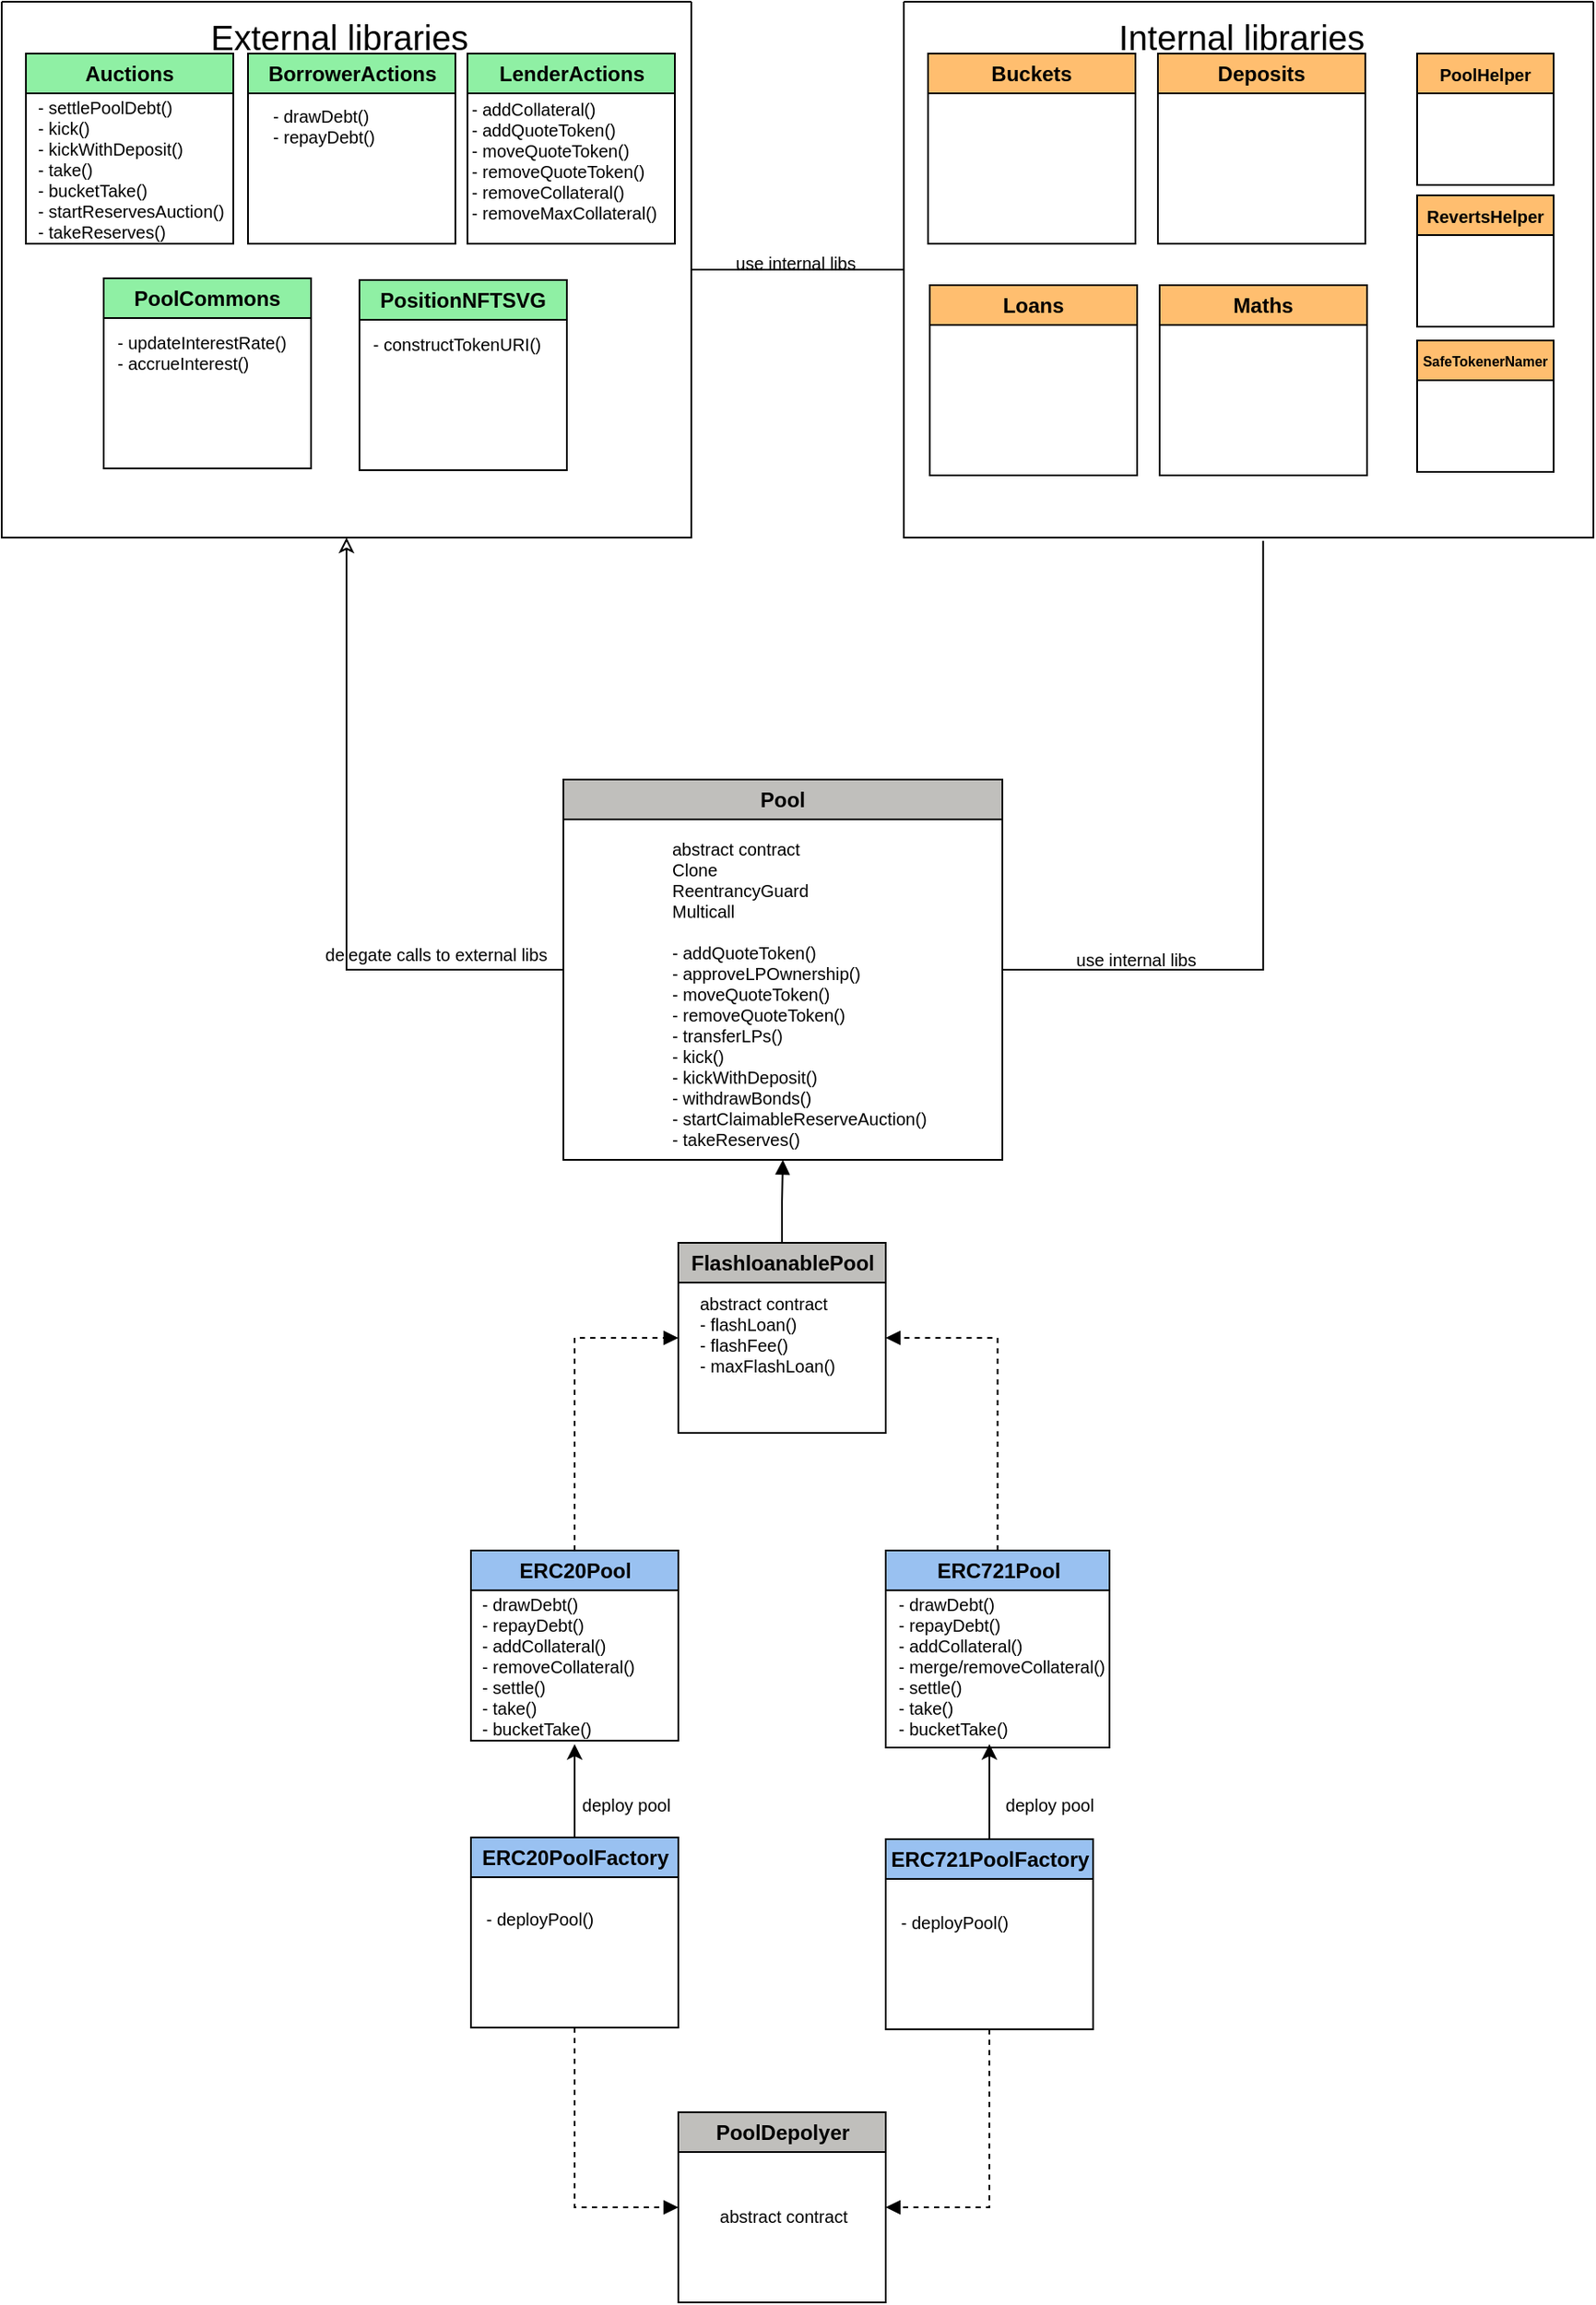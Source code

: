 <mxfile version="20.8.3" type="device"><diagram id="UOtnxrRyxmIjTTSUvChX" name="Page-1"><mxGraphModel dx="1434" dy="707" grid="1" gridSize="10" guides="1" tooltips="1" connect="1" arrows="1" fold="1" page="1" pageScale="1" pageWidth="827" pageHeight="1169" math="0" shadow="0"><root><mxCell id="0"/><mxCell id="1" parent="0"/><mxCell id="2pzYETJfUhNSbG5DD_v1-1" value="Auctions" style="swimlane;whiteSpace=wrap;html=1;fillColor=#8ff0a4;" parent="1" vertex="1"><mxGeometry x="185" y="570" width="120" height="110" as="geometry"/></mxCell><mxCell id="2pzYETJfUhNSbG5DD_v1-6" value="" style="swimlane;startSize=0;" parent="1" vertex="1"><mxGeometry x="693" y="540" width="399" height="310" as="geometry"/></mxCell><mxCell id="2pzYETJfUhNSbG5DD_v1-7" value="&lt;font style=&quot;font-size: 20px;&quot;&gt;Internal libraries&lt;br&gt;&lt;/font&gt;" style="text;html=1;align=center;verticalAlign=middle;resizable=0;points=[];autosize=1;strokeColor=none;fillColor=none;" parent="2pzYETJfUhNSbG5DD_v1-6" vertex="1"><mxGeometry x="110" width="170" height="40" as="geometry"/></mxCell><mxCell id="2pzYETJfUhNSbG5DD_v1-49" value="PoolHelper" style="swimlane;whiteSpace=wrap;html=1;fillColor=#ffbe6f;fontSize=10;" parent="2pzYETJfUhNSbG5DD_v1-6" vertex="1"><mxGeometry x="297" y="30" width="79" height="76" as="geometry"/></mxCell><mxCell id="2pzYETJfUhNSbG5DD_v1-8" value="Buckets" style="swimlane;whiteSpace=wrap;html=1;fillColor=#ffbe6f;" parent="1" vertex="1"><mxGeometry x="707" y="570" width="120" height="110" as="geometry"/></mxCell><mxCell id="2pzYETJfUhNSbG5DD_v1-9" value="Deposits" style="swimlane;whiteSpace=wrap;html=1;fillColor=#ffbe6f;" parent="1" vertex="1"><mxGeometry x="840" y="570" width="120" height="110" as="geometry"/></mxCell><mxCell id="2pzYETJfUhNSbG5DD_v1-10" value="Maths" style="swimlane;whiteSpace=wrap;html=1;fillColor=#ffbe6f;" parent="1" vertex="1"><mxGeometry x="841" y="704" width="120" height="110" as="geometry"/></mxCell><mxCell id="2pzYETJfUhNSbG5DD_v1-11" value="Loans" style="swimlane;whiteSpace=wrap;html=1;fillColor=#ffbe6f;" parent="1" vertex="1"><mxGeometry x="708" y="704" width="120" height="110" as="geometry"/></mxCell><mxCell id="2pzYETJfUhNSbG5DD_v1-19" style="edgeStyle=orthogonalEdgeStyle;rounded=0;orthogonalLoop=1;jettySize=auto;html=1;fontSize=20;endArrow=none;endFill=0;" parent="1" source="2pzYETJfUhNSbG5DD_v1-12" target="2pzYETJfUhNSbG5DD_v1-6" edge="1"><mxGeometry relative="1" as="geometry"/></mxCell><mxCell id="2pzYETJfUhNSbG5DD_v1-12" value="" style="swimlane;startSize=0;" parent="1" vertex="1"><mxGeometry x="171" y="540" width="399" height="310" as="geometry"/></mxCell><mxCell id="2pzYETJfUhNSbG5DD_v1-13" value="&lt;font style=&quot;font-size: 20px;&quot;&gt;External libraries&lt;br&gt;&lt;/font&gt;" style="text;html=1;align=center;verticalAlign=middle;resizable=0;points=[];autosize=1;strokeColor=none;fillColor=none;" parent="2pzYETJfUhNSbG5DD_v1-12" vertex="1"><mxGeometry x="110" width="170" height="40" as="geometry"/></mxCell><mxCell id="2pzYETJfUhNSbG5DD_v1-2" value="BorrowerActions" style="swimlane;whiteSpace=wrap;html=1;fillColor=#8ff0a4;" parent="2pzYETJfUhNSbG5DD_v1-12" vertex="1"><mxGeometry x="142.5" y="30" width="120" height="110" as="geometry"/></mxCell><mxCell id="2pzYETJfUhNSbG5DD_v1-55" value="&lt;div align=&quot;left&quot;&gt;- drawDebt()&lt;/div&gt;&lt;div align=&quot;left&quot;&gt;- repayDebt()&lt;br&gt;&lt;/div&gt;" style="text;html=1;align=left;verticalAlign=middle;resizable=0;points=[];autosize=1;strokeColor=none;fillColor=none;fontSize=10;labelBackgroundColor=none;" parent="2pzYETJfUhNSbG5DD_v1-2" vertex="1"><mxGeometry x="12.5" y="22" width="80" height="40" as="geometry"/></mxCell><mxCell id="2pzYETJfUhNSbG5DD_v1-4" value="LenderActions" style="swimlane;whiteSpace=wrap;html=1;fillColor=#8ff0a4;" parent="2pzYETJfUhNSbG5DD_v1-12" vertex="1"><mxGeometry x="269.5" y="30" width="120" height="110" as="geometry"/></mxCell><mxCell id="2pzYETJfUhNSbG5DD_v1-3" value="PoolCommons" style="swimlane;whiteSpace=wrap;html=1;fillColor=#8ff0a4;" parent="2pzYETJfUhNSbG5DD_v1-12" vertex="1"><mxGeometry x="59" y="160" width="120" height="110" as="geometry"/></mxCell><mxCell id="2pzYETJfUhNSbG5DD_v1-17" style="edgeStyle=orthogonalEdgeStyle;rounded=0;orthogonalLoop=1;jettySize=auto;html=1;exitX=0;exitY=0.5;exitDx=0;exitDy=0;entryX=0.5;entryY=1;entryDx=0;entryDy=0;fontSize=20;endArrow=classic;endFill=0;" parent="1" source="2pzYETJfUhNSbG5DD_v1-15" target="2pzYETJfUhNSbG5DD_v1-12" edge="1"><mxGeometry relative="1" as="geometry"/></mxCell><mxCell id="2pzYETJfUhNSbG5DD_v1-18" style="edgeStyle=orthogonalEdgeStyle;rounded=0;orthogonalLoop=1;jettySize=auto;html=1;exitX=1;exitY=0.5;exitDx=0;exitDy=0;entryX=0.521;entryY=1.006;entryDx=0;entryDy=0;entryPerimeter=0;fontSize=20;endArrow=none;endFill=0;" parent="1" source="2pzYETJfUhNSbG5DD_v1-15" target="2pzYETJfUhNSbG5DD_v1-6" edge="1"><mxGeometry relative="1" as="geometry"/></mxCell><mxCell id="2pzYETJfUhNSbG5DD_v1-20" value="&lt;font style=&quot;font-size: 10px;&quot;&gt;use internal libs&lt;br&gt;&lt;/font&gt;" style="edgeLabel;html=1;align=center;verticalAlign=middle;resizable=0;points=[];fontSize=20;labelBackgroundColor=none;" parent="2pzYETJfUhNSbG5DD_v1-18" vertex="1" connectable="0"><mxGeometry x="-0.072" y="-3" relative="1" as="geometry"><mxPoint x="-274" y="-379" as="offset"/></mxGeometry></mxCell><mxCell id="2pzYETJfUhNSbG5DD_v1-15" value="Pool" style="swimlane;whiteSpace=wrap;html=1;fillColor=#c0bfbc;" parent="1" vertex="1"><mxGeometry x="496" y="990" width="254" height="220" as="geometry"/></mxCell><mxCell id="2pzYETJfUhNSbG5DD_v1-23" value="&lt;div align=&quot;left&quot;&gt;abstract contract&lt;/div&gt;&lt;div align=&quot;left&quot;&gt;Clone&lt;/div&gt;&lt;div align=&quot;left&quot;&gt;ReentrancyGuard&lt;/div&gt;&lt;div align=&quot;left&quot;&gt;Multicall&lt;/div&gt;&lt;div align=&quot;left&quot;&gt;&lt;br&gt;&lt;/div&gt;&lt;div align=&quot;left&quot;&gt;- addQuoteToken()&lt;/div&gt;&lt;div align=&quot;left&quot;&gt;- approveLPOwnership()&lt;/div&gt;&lt;div align=&quot;left&quot;&gt;- moveQuoteToken()&lt;/div&gt;&lt;div align=&quot;left&quot;&gt;- removeQuoteToken()&lt;/div&gt;&lt;div align=&quot;left&quot;&gt;- transferLPs()&lt;/div&gt;&lt;div align=&quot;left&quot;&gt;- kick()&lt;/div&gt;&lt;div align=&quot;left&quot;&gt;- kickWithDeposit()&lt;/div&gt;&lt;div align=&quot;left&quot;&gt;- withdrawBonds()&lt;/div&gt;&lt;div align=&quot;left&quot;&gt;- startClaimableReserveAuction()&lt;/div&gt;&lt;div align=&quot;left&quot;&gt;- takeReserves()&lt;br&gt;&lt;/div&gt;" style="text;html=1;align=left;verticalAlign=middle;resizable=0;points=[];autosize=1;strokeColor=none;fillColor=none;fontSize=10;" parent="2pzYETJfUhNSbG5DD_v1-15" vertex="1"><mxGeometry x="61" y="29" width="170" height="190" as="geometry"/></mxCell><mxCell id="2pzYETJfUhNSbG5DD_v1-21" value="&lt;font style=&quot;font-size: 10px;&quot;&gt;delegate calls to external libs&lt;br&gt;&lt;/font&gt;" style="edgeLabel;html=1;align=center;verticalAlign=middle;resizable=0;points=[];fontSize=20;labelBackgroundColor=none;" parent="1" vertex="1" connectable="0"><mxGeometry x="414" y="1090" as="geometry"><mxPoint x="8" y="-3" as="offset"/></mxGeometry></mxCell><mxCell id="2pzYETJfUhNSbG5DD_v1-22" value="&lt;font style=&quot;font-size: 10px;&quot;&gt;use internal libs&lt;br&gt;&lt;/font&gt;" style="edgeLabel;html=1;align=center;verticalAlign=middle;resizable=0;points=[];fontSize=20;labelBackgroundColor=none;" parent="1" vertex="1" connectable="0"><mxGeometry x="827" y="1090" as="geometry"/></mxCell><mxCell id="2pzYETJfUhNSbG5DD_v1-27" style="edgeStyle=orthogonalEdgeStyle;rounded=0;orthogonalLoop=1;jettySize=auto;html=1;exitX=0.5;exitY=0;exitDx=0;exitDy=0;entryX=0.5;entryY=1;entryDx=0;entryDy=0;fontSize=10;endArrow=block;endFill=1;" parent="1" source="2pzYETJfUhNSbG5DD_v1-24" target="2pzYETJfUhNSbG5DD_v1-15" edge="1"><mxGeometry relative="1" as="geometry"/></mxCell><mxCell id="2pzYETJfUhNSbG5DD_v1-24" value="FlashloanablePool" style="swimlane;whiteSpace=wrap;html=1;fillColor=#c0bfbc;" parent="1" vertex="1"><mxGeometry x="562.5" y="1258" width="120" height="110" as="geometry"/></mxCell><mxCell id="2pzYETJfUhNSbG5DD_v1-25" value="&lt;div align=&quot;left&quot;&gt;abstract contract&lt;/div&gt;&lt;div align=&quot;left&quot;&gt;- flashLoan()&lt;/div&gt;&lt;div align=&quot;left&quot;&gt;- flashFee()&lt;/div&gt;&lt;div align=&quot;left&quot;&gt;- maxFlashLoan()&lt;br&gt;&lt;/div&gt;&lt;div align=&quot;left&quot;&gt;&lt;br&gt;&lt;/div&gt;" style="text;html=1;align=left;verticalAlign=middle;resizable=0;points=[];autosize=1;strokeColor=none;fillColor=none;fontSize=10;" parent="2pzYETJfUhNSbG5DD_v1-24" vertex="1"><mxGeometry x="10" y="24" width="100" height="70" as="geometry"/></mxCell><mxCell id="2pzYETJfUhNSbG5DD_v1-34" style="edgeStyle=orthogonalEdgeStyle;rounded=0;orthogonalLoop=1;jettySize=auto;html=1;entryX=0;entryY=0.5;entryDx=0;entryDy=0;fontSize=10;endArrow=block;endFill=1;dashed=1;exitX=0.5;exitY=0;exitDx=0;exitDy=0;" parent="1" source="2pzYETJfUhNSbG5DD_v1-28" target="2pzYETJfUhNSbG5DD_v1-24" edge="1"><mxGeometry relative="1" as="geometry"><mxPoint x="502.5" y="1351" as="sourcePoint"/></mxGeometry></mxCell><mxCell id="2pzYETJfUhNSbG5DD_v1-28" value="ERC20Pool" style="swimlane;whiteSpace=wrap;html=1;fillColor=#99c1f1;" parent="1" vertex="1"><mxGeometry x="442.5" y="1436" width="120" height="110" as="geometry"/></mxCell><mxCell id="2pzYETJfUhNSbG5DD_v1-35" style="edgeStyle=orthogonalEdgeStyle;rounded=0;orthogonalLoop=1;jettySize=auto;html=1;entryX=1;entryY=0.5;entryDx=0;entryDy=0;fontSize=10;endArrow=block;endFill=1;dashed=1;" parent="1" source="2pzYETJfUhNSbG5DD_v1-30" target="2pzYETJfUhNSbG5DD_v1-24" edge="1"><mxGeometry relative="1" as="geometry"/></mxCell><mxCell id="2pzYETJfUhNSbG5DD_v1-30" value="ERC721Pool" style="swimlane;whiteSpace=wrap;html=1;fillColor=#99c1f1;" parent="1" vertex="1"><mxGeometry x="682.5" y="1436" width="129.5" height="114" as="geometry"/></mxCell><mxCell id="2pzYETJfUhNSbG5DD_v1-43" style="edgeStyle=orthogonalEdgeStyle;rounded=0;orthogonalLoop=1;jettySize=auto;html=1;exitX=0.5;exitY=1;exitDx=0;exitDy=0;entryX=0;entryY=0.5;entryDx=0;entryDy=0;dashed=1;fontSize=10;endArrow=block;endFill=1;" parent="1" source="2pzYETJfUhNSbG5DD_v1-37" target="2pzYETJfUhNSbG5DD_v1-41" edge="1"><mxGeometry relative="1" as="geometry"><mxPoint x="502.5" y="1626" as="sourcePoint"/><mxPoint x="562.5" y="1735" as="targetPoint"/></mxGeometry></mxCell><mxCell id="2pzYETJfUhNSbG5DD_v1-45" style="edgeStyle=orthogonalEdgeStyle;rounded=0;orthogonalLoop=1;jettySize=auto;html=1;exitX=0.5;exitY=0;exitDx=0;exitDy=0;entryX=0.5;entryY=1;entryDx=0;entryDy=0;fontSize=10;endArrow=classic;endFill=1;" parent="1" edge="1"><mxGeometry relative="1" as="geometry"><mxPoint x="502.5" y="1603" as="sourcePoint"/><mxPoint x="502.5" y="1548" as="targetPoint"/></mxGeometry></mxCell><mxCell id="2pzYETJfUhNSbG5DD_v1-37" value="ERC20PoolFactory" style="swimlane;whiteSpace=wrap;html=1;fillColor=#99c1f1;" parent="1" vertex="1"><mxGeometry x="442.5" y="1602" width="120" height="110" as="geometry"/></mxCell><mxCell id="2pzYETJfUhNSbG5DD_v1-44" style="edgeStyle=orthogonalEdgeStyle;rounded=0;orthogonalLoop=1;jettySize=auto;html=1;exitX=0.5;exitY=1;exitDx=0;exitDy=0;dashed=1;fontSize=10;endArrow=block;endFill=1;entryX=1;entryY=0.5;entryDx=0;entryDy=0;" parent="1" source="2pzYETJfUhNSbG5DD_v1-38" target="2pzYETJfUhNSbG5DD_v1-41" edge="1"><mxGeometry relative="1" as="geometry"><mxPoint x="682.5" y="1735" as="targetPoint"/></mxGeometry></mxCell><mxCell id="2pzYETJfUhNSbG5DD_v1-46" style="edgeStyle=orthogonalEdgeStyle;rounded=0;orthogonalLoop=1;jettySize=auto;html=1;exitX=0.5;exitY=0;exitDx=0;exitDy=0;entryX=0.5;entryY=1;entryDx=0;entryDy=0;fontSize=10;endArrow=classic;endFill=1;" parent="1" source="2pzYETJfUhNSbG5DD_v1-38" edge="1"><mxGeometry relative="1" as="geometry"><mxPoint x="742.5" y="1548" as="targetPoint"/></mxGeometry></mxCell><mxCell id="2pzYETJfUhNSbG5DD_v1-38" value="ERC721PoolFactory" style="swimlane;whiteSpace=wrap;html=1;fillColor=#99c1f1;" parent="1" vertex="1"><mxGeometry x="682.5" y="1603" width="120" height="110" as="geometry"/></mxCell><mxCell id="2pzYETJfUhNSbG5DD_v1-41" value="PoolDepolyer" style="swimlane;whiteSpace=wrap;html=1;fillColor=#c0bfbc;" parent="1" vertex="1"><mxGeometry x="562.5" y="1761" width="120" height="110" as="geometry"/></mxCell><mxCell id="2pzYETJfUhNSbG5DD_v1-42" value="abstract contract" style="text;html=1;align=center;verticalAlign=middle;resizable=0;points=[];autosize=1;strokeColor=none;fillColor=none;fontSize=10;" parent="2pzYETJfUhNSbG5DD_v1-41" vertex="1"><mxGeometry x="10" y="45" width="100" height="30" as="geometry"/></mxCell><mxCell id="2pzYETJfUhNSbG5DD_v1-47" value="deploy pool" style="text;html=1;align=center;verticalAlign=middle;resizable=0;points=[];autosize=1;strokeColor=none;fillColor=none;fontSize=10;" parent="1" vertex="1"><mxGeometry x="497" y="1568" width="70" height="30" as="geometry"/></mxCell><mxCell id="2pzYETJfUhNSbG5DD_v1-48" value="deploy pool" style="text;html=1;align=center;verticalAlign=middle;resizable=0;points=[];autosize=1;strokeColor=none;fillColor=none;fontSize=10;" parent="1" vertex="1"><mxGeometry x="742" y="1568" width="70" height="30" as="geometry"/></mxCell><mxCell id="2pzYETJfUhNSbG5DD_v1-50" value="RevertsHelper" style="swimlane;whiteSpace=wrap;html=1;fillColor=#ffbe6f;fontSize=10;" parent="1" vertex="1"><mxGeometry x="990" y="652" width="79" height="76" as="geometry"/></mxCell><mxCell id="2pzYETJfUhNSbG5DD_v1-51" value="SafeTokenerNamer" style="swimlane;whiteSpace=wrap;html=1;fillColor=#ffbe6f;fontSize=8;" parent="1" vertex="1"><mxGeometry x="990" y="736" width="79" height="76" as="geometry"/></mxCell><mxCell id="2pzYETJfUhNSbG5DD_v1-52" value="PositionNFTSVG" style="swimlane;whiteSpace=wrap;html=1;fillColor=#8ff0a4;" parent="1" vertex="1"><mxGeometry x="378" y="701" width="120" height="110" as="geometry"/></mxCell><mxCell id="2pzYETJfUhNSbG5DD_v1-53" value="&lt;div align=&quot;left&quot;&gt;- settlePoolDebt()&lt;/div&gt;&lt;div align=&quot;left&quot;&gt;- kick()&lt;/div&gt;&lt;div align=&quot;left&quot;&gt;- kickWithDeposit()&lt;/div&gt;&lt;div align=&quot;left&quot;&gt;- take()&lt;/div&gt;&lt;div align=&quot;left&quot;&gt;- bucketTake()&lt;/div&gt;&lt;div align=&quot;left&quot;&gt;- startReservesAuction()&lt;/div&gt;&lt;div align=&quot;left&quot;&gt;- takeReserves()&lt;br&gt;&lt;/div&gt;" style="text;html=1;align=left;verticalAlign=middle;resizable=0;points=[];autosize=1;strokeColor=none;fillColor=none;fontSize=10;" parent="1" vertex="1"><mxGeometry x="190" y="587" width="130" height="100" as="geometry"/></mxCell><mxCell id="2pzYETJfUhNSbG5DD_v1-56" value="&lt;div align=&quot;left&quot;&gt;- addCollateral()&lt;/div&gt;&lt;div align=&quot;left&quot;&gt;- addQuoteToken()&lt;/div&gt;&lt;div align=&quot;left&quot;&gt;- moveQuoteToken()&lt;/div&gt;&lt;div align=&quot;left&quot;&gt;- removeQuoteToken()&lt;/div&gt;&lt;div align=&quot;left&quot;&gt;- removeCollateral()&lt;/div&gt;&lt;div align=&quot;left&quot;&gt;- removeMaxCollateral()&lt;br&gt;&lt;/div&gt;" style="text;html=1;align=left;verticalAlign=middle;resizable=0;points=[];autosize=1;strokeColor=none;fillColor=none;fontSize=10;" parent="1" vertex="1"><mxGeometry x="441" y="587" width="130" height="90" as="geometry"/></mxCell><mxCell id="2pzYETJfUhNSbG5DD_v1-57" value="&lt;div&gt;- updateInterestRate()&lt;/div&gt;&lt;div&gt;- accrueInterest()&lt;br&gt;&lt;/div&gt;" style="text;html=1;align=left;verticalAlign=middle;resizable=0;points=[];autosize=1;strokeColor=none;fillColor=none;fontSize=10;" parent="1" vertex="1"><mxGeometry x="236" y="723" width="120" height="40" as="geometry"/></mxCell><mxCell id="2pzYETJfUhNSbG5DD_v1-58" value="- constructTokenURI()" style="text;html=1;align=center;verticalAlign=middle;resizable=0;points=[];autosize=1;strokeColor=none;fillColor=none;fontSize=10;" parent="1" vertex="1"><mxGeometry x="374" y="723" width="120" height="30" as="geometry"/></mxCell><mxCell id="2pzYETJfUhNSbG5DD_v1-60" value="- deployPool()" style="text;html=1;align=center;verticalAlign=middle;resizable=0;points=[];autosize=1;strokeColor=none;fillColor=none;fontSize=10;" parent="1" vertex="1"><mxGeometry x="437" y="1634" width="90" height="30" as="geometry"/></mxCell><mxCell id="2pzYETJfUhNSbG5DD_v1-61" value="- deployPool()" style="text;html=1;align=center;verticalAlign=middle;resizable=0;points=[];autosize=1;strokeColor=none;fillColor=none;fontSize=10;" parent="1" vertex="1"><mxGeometry x="677" y="1636" width="90" height="30" as="geometry"/></mxCell><mxCell id="2pzYETJfUhNSbG5DD_v1-62" value="&lt;div align=&quot;left&quot;&gt;- drawDebt()&lt;/div&gt;&lt;div align=&quot;left&quot;&gt;- repayDebt()&lt;/div&gt;&lt;div align=&quot;left&quot;&gt;- addCollateral()&lt;/div&gt;&lt;div align=&quot;left&quot;&gt;- removeCollateral()&lt;/div&gt;&lt;div align=&quot;left&quot;&gt;- settle()&lt;/div&gt;&lt;div align=&quot;left&quot;&gt;- take()&lt;/div&gt;&lt;div align=&quot;left&quot;&gt;- bucketTake()&lt;br&gt;&lt;/div&gt;" style="text;html=1;align=left;verticalAlign=middle;resizable=0;points=[];autosize=1;strokeColor=none;fillColor=none;fontSize=10;" parent="1" vertex="1"><mxGeometry x="447" y="1453" width="110" height="100" as="geometry"/></mxCell><mxCell id="2pzYETJfUhNSbG5DD_v1-63" value="&lt;div align=&quot;left&quot;&gt;- drawDebt()&lt;/div&gt;&lt;div align=&quot;left&quot;&gt;- repayDebt()&lt;/div&gt;&lt;div align=&quot;left&quot;&gt;- addCollateral()&lt;/div&gt;&lt;div align=&quot;left&quot;&gt;- merge/removeCollateral()&lt;/div&gt;&lt;div align=&quot;left&quot;&gt;- settle()&lt;/div&gt;&lt;div align=&quot;left&quot;&gt;- take()&lt;/div&gt;&lt;div align=&quot;left&quot;&gt;- bucketTake()&lt;br&gt;&lt;/div&gt;" style="text;html=1;align=left;verticalAlign=middle;resizable=0;points=[];autosize=1;strokeColor=none;fillColor=none;fontSize=10;" parent="1" vertex="1"><mxGeometry x="688" y="1453" width="140" height="100" as="geometry"/></mxCell></root></mxGraphModel></diagram></mxfile>